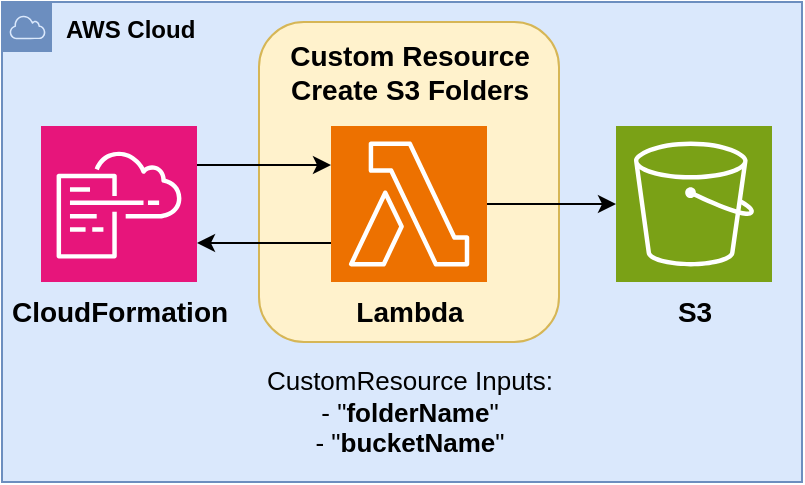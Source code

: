 <mxfile version="21.7.4" type="device">
  <diagram name="Page-1" id="rKVEW-knQRWvkWFFTP-U">
    <mxGraphModel dx="845" dy="443" grid="1" gridSize="10" guides="1" tooltips="1" connect="1" arrows="1" fold="1" page="1" pageScale="1" pageWidth="850" pageHeight="1100" math="0" shadow="0">
      <root>
        <mxCell id="0" />
        <mxCell id="1" parent="0" />
        <mxCell id="_As3eM5tqqZtwjEKahkg-3" value="AWS Cloud" style="sketch=0;outlineConnect=0;html=1;whiteSpace=wrap;fontSize=12;fontStyle=1;shape=mxgraph.aws4.group;grIcon=mxgraph.aws4.group_aws_cloud;strokeColor=#6c8ebf;fillColor=#dae8fc;verticalAlign=top;align=left;spacingLeft=30;dashed=0;" vertex="1" parent="1">
          <mxGeometry x="40" y="40" width="400" height="240" as="geometry" />
        </mxCell>
        <mxCell id="_As3eM5tqqZtwjEKahkg-13" value="" style="rounded=1;whiteSpace=wrap;html=1;fillColor=#fff2cc;strokeColor=#d6b656;fontStyle=1" vertex="1" parent="1">
          <mxGeometry x="168.5" y="50" width="150" height="160" as="geometry" />
        </mxCell>
        <mxCell id="_As3eM5tqqZtwjEKahkg-10" style="edgeStyle=orthogonalEdgeStyle;rounded=0;orthogonalLoop=1;jettySize=auto;html=1;exitX=1;exitY=0.25;exitDx=0;exitDy=0;exitPerimeter=0;entryX=0;entryY=0.25;entryDx=0;entryDy=0;entryPerimeter=0;fontStyle=1" edge="1" parent="1" source="_As3eM5tqqZtwjEKahkg-4" target="_As3eM5tqqZtwjEKahkg-6">
          <mxGeometry relative="1" as="geometry" />
        </mxCell>
        <mxCell id="_As3eM5tqqZtwjEKahkg-4" value="" style="sketch=0;points=[[0,0,0],[0.25,0,0],[0.5,0,0],[0.75,0,0],[1,0,0],[0,1,0],[0.25,1,0],[0.5,1,0],[0.75,1,0],[1,1,0],[0,0.25,0],[0,0.5,0],[0,0.75,0],[1,0.25,0],[1,0.5,0],[1,0.75,0]];points=[[0,0,0],[0.25,0,0],[0.5,0,0],[0.75,0,0],[1,0,0],[0,1,0],[0.25,1,0],[0.5,1,0],[0.75,1,0],[1,1,0],[0,0.25,0],[0,0.5,0],[0,0.75,0],[1,0.25,0],[1,0.5,0],[1,0.75,0]];outlineConnect=0;fontColor=#232F3E;fillColor=#E7157B;strokeColor=#ffffff;dashed=0;verticalLabelPosition=bottom;verticalAlign=top;align=center;html=1;fontSize=12;fontStyle=1;aspect=fixed;shape=mxgraph.aws4.resourceIcon;resIcon=mxgraph.aws4.cloudformation;" vertex="1" parent="1">
          <mxGeometry x="59.5" y="102" width="78" height="78" as="geometry" />
        </mxCell>
        <mxCell id="_As3eM5tqqZtwjEKahkg-5" value="CloudFormation" style="text;html=1;strokeColor=none;fillColor=none;align=center;verticalAlign=middle;whiteSpace=wrap;rounded=0;fontSize=14;fontStyle=1" vertex="1" parent="1">
          <mxGeometry x="52.5" y="180" width="92" height="30" as="geometry" />
        </mxCell>
        <mxCell id="_As3eM5tqqZtwjEKahkg-11" style="edgeStyle=orthogonalEdgeStyle;rounded=0;orthogonalLoop=1;jettySize=auto;html=1;exitX=0;exitY=0.75;exitDx=0;exitDy=0;exitPerimeter=0;entryX=1;entryY=0.75;entryDx=0;entryDy=0;entryPerimeter=0;fontStyle=1" edge="1" parent="1" source="_As3eM5tqqZtwjEKahkg-6" target="_As3eM5tqqZtwjEKahkg-4">
          <mxGeometry relative="1" as="geometry" />
        </mxCell>
        <mxCell id="_As3eM5tqqZtwjEKahkg-12" style="edgeStyle=orthogonalEdgeStyle;rounded=0;orthogonalLoop=1;jettySize=auto;html=1;exitX=1;exitY=0.5;exitDx=0;exitDy=0;exitPerimeter=0;entryX=0;entryY=0.5;entryDx=0;entryDy=0;entryPerimeter=0;fontStyle=1" edge="1" parent="1" source="_As3eM5tqqZtwjEKahkg-6" target="_As3eM5tqqZtwjEKahkg-7">
          <mxGeometry relative="1" as="geometry" />
        </mxCell>
        <mxCell id="_As3eM5tqqZtwjEKahkg-6" value="" style="sketch=0;points=[[0,0,0],[0.25,0,0],[0.5,0,0],[0.75,0,0],[1,0,0],[0,1,0],[0.25,1,0],[0.5,1,0],[0.75,1,0],[1,1,0],[0,0.25,0],[0,0.5,0],[0,0.75,0],[1,0.25,0],[1,0.5,0],[1,0.75,0]];outlineConnect=0;fontColor=#232F3E;fillColor=#ED7100;strokeColor=#ffffff;dashed=0;verticalLabelPosition=bottom;verticalAlign=top;align=center;html=1;fontSize=12;fontStyle=1;aspect=fixed;shape=mxgraph.aws4.resourceIcon;resIcon=mxgraph.aws4.lambda;" vertex="1" parent="1">
          <mxGeometry x="204.5" y="102" width="78" height="78" as="geometry" />
        </mxCell>
        <mxCell id="_As3eM5tqqZtwjEKahkg-7" value="" style="sketch=0;points=[[0,0,0],[0.25,0,0],[0.5,0,0],[0.75,0,0],[1,0,0],[0,1,0],[0.25,1,0],[0.5,1,0],[0.75,1,0],[1,1,0],[0,0.25,0],[0,0.5,0],[0,0.75,0],[1,0.25,0],[1,0.5,0],[1,0.75,0]];outlineConnect=0;fontColor=#232F3E;fillColor=#7AA116;strokeColor=#ffffff;dashed=0;verticalLabelPosition=bottom;verticalAlign=top;align=center;html=1;fontSize=12;fontStyle=1;aspect=fixed;shape=mxgraph.aws4.resourceIcon;resIcon=mxgraph.aws4.s3;" vertex="1" parent="1">
          <mxGeometry x="347" y="102" width="78" height="78" as="geometry" />
        </mxCell>
        <mxCell id="_As3eM5tqqZtwjEKahkg-8" value="S3" style="text;html=1;strokeColor=none;fillColor=none;align=center;verticalAlign=middle;whiteSpace=wrap;rounded=0;fontSize=14;fontStyle=1" vertex="1" parent="1">
          <mxGeometry x="367.5" y="180" width="37" height="30" as="geometry" />
        </mxCell>
        <mxCell id="_As3eM5tqqZtwjEKahkg-9" value="Lambda" style="text;html=1;strokeColor=none;fillColor=none;align=center;verticalAlign=middle;whiteSpace=wrap;rounded=0;fontSize=14;fontStyle=1" vertex="1" parent="1">
          <mxGeometry x="198" y="180" width="92" height="30" as="geometry" />
        </mxCell>
        <mxCell id="_As3eM5tqqZtwjEKahkg-14" value="Custom Resource Create S3 Folders&lt;br style=&quot;font-size: 14px;&quot;&gt;" style="text;html=1;strokeColor=none;fillColor=none;align=center;verticalAlign=middle;whiteSpace=wrap;rounded=0;fontSize=14;fontStyle=1" vertex="1" parent="1">
          <mxGeometry x="178.5" y="60" width="130" height="30" as="geometry" />
        </mxCell>
        <mxCell id="_As3eM5tqqZtwjEKahkg-17" value="CustomResource Inputs:&lt;br style=&quot;font-size: 13px;&quot;&gt;- &quot;&lt;b&gt;folderName&lt;/b&gt;&quot;&lt;br style=&quot;font-size: 13px;&quot;&gt;- &quot;&lt;b&gt;bucketName&lt;/b&gt;&quot;" style="text;html=1;strokeColor=none;fillColor=none;align=center;verticalAlign=middle;whiteSpace=wrap;rounded=0;fontSize=13;fontStyle=0" vertex="1" parent="1">
          <mxGeometry x="163.5" y="220" width="160" height="50" as="geometry" />
        </mxCell>
      </root>
    </mxGraphModel>
  </diagram>
</mxfile>
